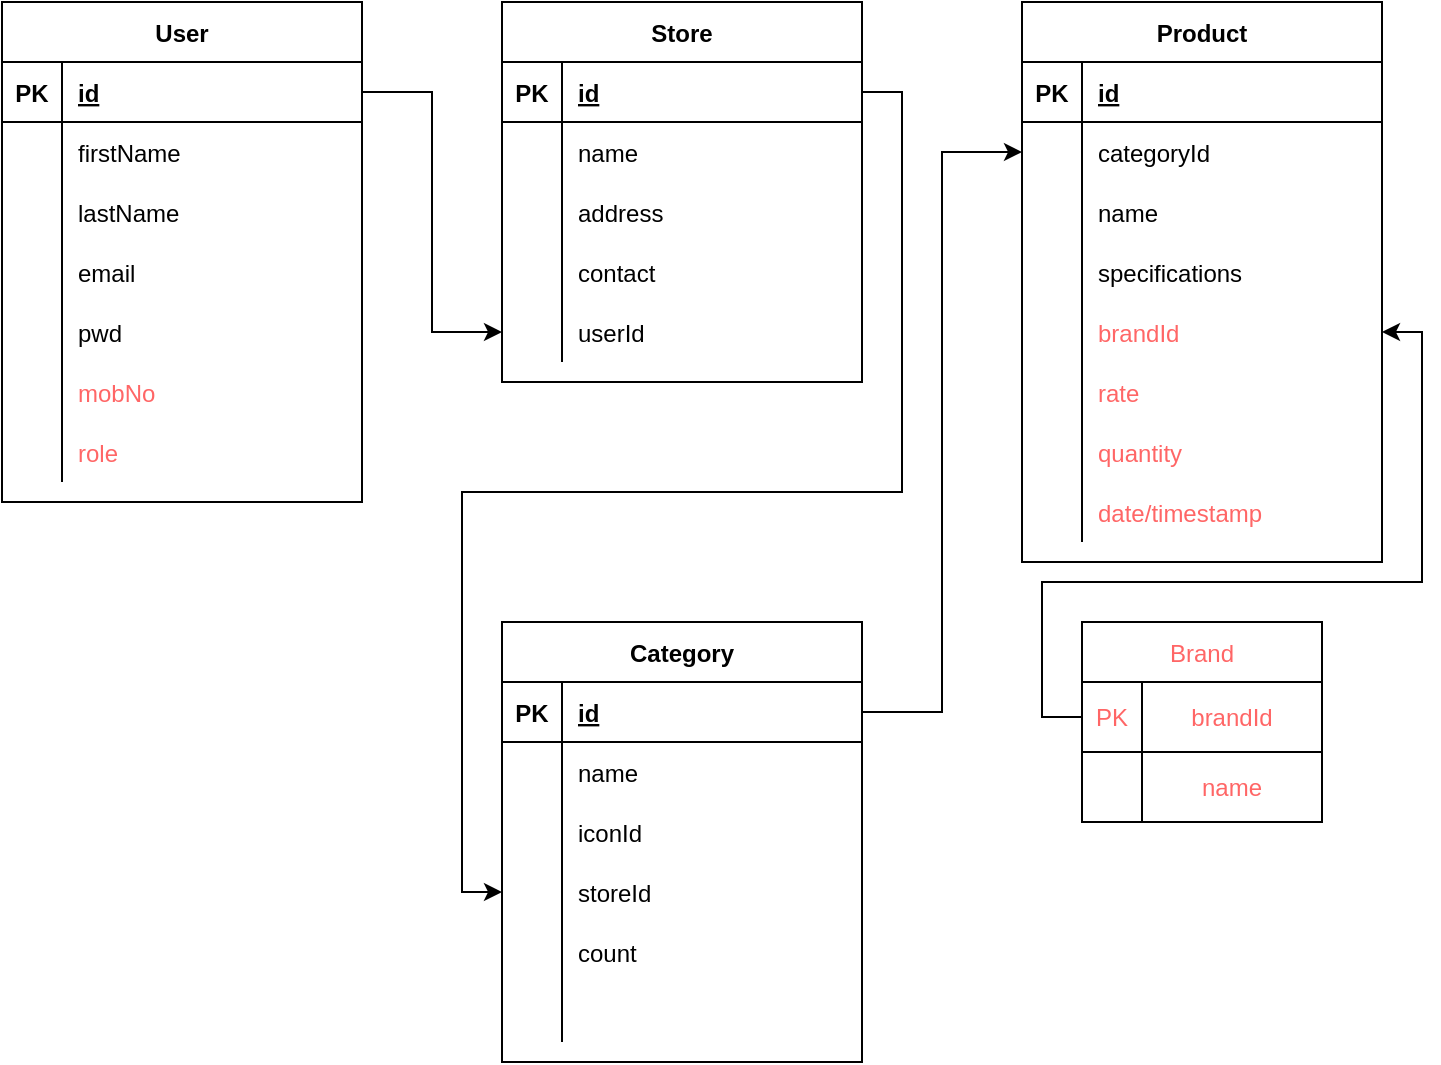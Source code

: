 <mxfile version="15.4.1" type="device"><diagram id="slK2lRSKRJRybrES-X00" name="Page-1"><mxGraphModel dx="1038" dy="579" grid="1" gridSize="10" guides="1" tooltips="1" connect="1" arrows="1" fold="1" page="1" pageScale="1" pageWidth="827" pageHeight="1169" math="0" shadow="0"><root><mxCell id="0"/><mxCell id="1" parent="0"/><mxCell id="KY6M5L05HOrWCKNVFHtZ-1" value="User" style="shape=table;startSize=30;container=1;collapsible=1;childLayout=tableLayout;fixedRows=1;rowLines=0;fontStyle=1;align=center;resizeLast=1;" parent="1" vertex="1"><mxGeometry x="60" y="40" width="180" height="250" as="geometry"/></mxCell><mxCell id="KY6M5L05HOrWCKNVFHtZ-2" value="" style="shape=partialRectangle;collapsible=0;dropTarget=0;pointerEvents=0;fillColor=none;top=0;left=0;bottom=1;right=0;points=[[0,0.5],[1,0.5]];portConstraint=eastwest;" parent="KY6M5L05HOrWCKNVFHtZ-1" vertex="1"><mxGeometry y="30" width="180" height="30" as="geometry"/></mxCell><mxCell id="KY6M5L05HOrWCKNVFHtZ-3" value="PK" style="shape=partialRectangle;connectable=0;fillColor=none;top=0;left=0;bottom=0;right=0;fontStyle=1;overflow=hidden;" parent="KY6M5L05HOrWCKNVFHtZ-2" vertex="1"><mxGeometry width="30" height="30" as="geometry"><mxRectangle width="30" height="30" as="alternateBounds"/></mxGeometry></mxCell><mxCell id="KY6M5L05HOrWCKNVFHtZ-4" value="id" style="shape=partialRectangle;connectable=0;fillColor=none;top=0;left=0;bottom=0;right=0;align=left;spacingLeft=6;fontStyle=5;overflow=hidden;" parent="KY6M5L05HOrWCKNVFHtZ-2" vertex="1"><mxGeometry x="30" width="150" height="30" as="geometry"><mxRectangle width="150" height="30" as="alternateBounds"/></mxGeometry></mxCell><mxCell id="KY6M5L05HOrWCKNVFHtZ-5" value="" style="shape=partialRectangle;collapsible=0;dropTarget=0;pointerEvents=0;fillColor=none;top=0;left=0;bottom=0;right=0;points=[[0,0.5],[1,0.5]];portConstraint=eastwest;" parent="KY6M5L05HOrWCKNVFHtZ-1" vertex="1"><mxGeometry y="60" width="180" height="30" as="geometry"/></mxCell><mxCell id="KY6M5L05HOrWCKNVFHtZ-6" value="" style="shape=partialRectangle;connectable=0;fillColor=none;top=0;left=0;bottom=0;right=0;editable=1;overflow=hidden;" parent="KY6M5L05HOrWCKNVFHtZ-5" vertex="1"><mxGeometry width="30" height="30" as="geometry"><mxRectangle width="30" height="30" as="alternateBounds"/></mxGeometry></mxCell><mxCell id="KY6M5L05HOrWCKNVFHtZ-7" value="firstName" style="shape=partialRectangle;connectable=0;fillColor=none;top=0;left=0;bottom=0;right=0;align=left;spacingLeft=6;overflow=hidden;" parent="KY6M5L05HOrWCKNVFHtZ-5" vertex="1"><mxGeometry x="30" width="150" height="30" as="geometry"><mxRectangle width="150" height="30" as="alternateBounds"/></mxGeometry></mxCell><mxCell id="KY6M5L05HOrWCKNVFHtZ-8" value="" style="shape=partialRectangle;collapsible=0;dropTarget=0;pointerEvents=0;fillColor=none;top=0;left=0;bottom=0;right=0;points=[[0,0.5],[1,0.5]];portConstraint=eastwest;" parent="KY6M5L05HOrWCKNVFHtZ-1" vertex="1"><mxGeometry y="90" width="180" height="30" as="geometry"/></mxCell><mxCell id="KY6M5L05HOrWCKNVFHtZ-9" value="" style="shape=partialRectangle;connectable=0;fillColor=none;top=0;left=0;bottom=0;right=0;editable=1;overflow=hidden;" parent="KY6M5L05HOrWCKNVFHtZ-8" vertex="1"><mxGeometry width="30" height="30" as="geometry"><mxRectangle width="30" height="30" as="alternateBounds"/></mxGeometry></mxCell><mxCell id="KY6M5L05HOrWCKNVFHtZ-10" value="lastName" style="shape=partialRectangle;connectable=0;fillColor=none;top=0;left=0;bottom=0;right=0;align=left;spacingLeft=6;overflow=hidden;" parent="KY6M5L05HOrWCKNVFHtZ-8" vertex="1"><mxGeometry x="30" width="150" height="30" as="geometry"><mxRectangle width="150" height="30" as="alternateBounds"/></mxGeometry></mxCell><mxCell id="KY6M5L05HOrWCKNVFHtZ-11" value="" style="shape=partialRectangle;collapsible=0;dropTarget=0;pointerEvents=0;fillColor=none;top=0;left=0;bottom=0;right=0;points=[[0,0.5],[1,0.5]];portConstraint=eastwest;" parent="KY6M5L05HOrWCKNVFHtZ-1" vertex="1"><mxGeometry y="120" width="180" height="30" as="geometry"/></mxCell><mxCell id="KY6M5L05HOrWCKNVFHtZ-12" value="" style="shape=partialRectangle;connectable=0;fillColor=none;top=0;left=0;bottom=0;right=0;editable=1;overflow=hidden;" parent="KY6M5L05HOrWCKNVFHtZ-11" vertex="1"><mxGeometry width="30" height="30" as="geometry"><mxRectangle width="30" height="30" as="alternateBounds"/></mxGeometry></mxCell><mxCell id="KY6M5L05HOrWCKNVFHtZ-13" value="email" style="shape=partialRectangle;connectable=0;fillColor=none;top=0;left=0;bottom=0;right=0;align=left;spacingLeft=6;overflow=hidden;" parent="KY6M5L05HOrWCKNVFHtZ-11" vertex="1"><mxGeometry x="30" width="150" height="30" as="geometry"><mxRectangle width="150" height="30" as="alternateBounds"/></mxGeometry></mxCell><mxCell id="KY6M5L05HOrWCKNVFHtZ-14" value="" style="shape=partialRectangle;collapsible=0;dropTarget=0;pointerEvents=0;fillColor=none;top=0;left=0;bottom=0;right=0;points=[[0,0.5],[1,0.5]];portConstraint=eastwest;" parent="KY6M5L05HOrWCKNVFHtZ-1" vertex="1"><mxGeometry y="150" width="180" height="30" as="geometry"/></mxCell><mxCell id="KY6M5L05HOrWCKNVFHtZ-15" value="" style="shape=partialRectangle;connectable=0;fillColor=none;top=0;left=0;bottom=0;right=0;editable=1;overflow=hidden;" parent="KY6M5L05HOrWCKNVFHtZ-14" vertex="1"><mxGeometry width="30" height="30" as="geometry"><mxRectangle width="30" height="30" as="alternateBounds"/></mxGeometry></mxCell><mxCell id="KY6M5L05HOrWCKNVFHtZ-16" value="pwd" style="shape=partialRectangle;connectable=0;fillColor=none;top=0;left=0;bottom=0;right=0;align=left;spacingLeft=6;overflow=hidden;" parent="KY6M5L05HOrWCKNVFHtZ-14" vertex="1"><mxGeometry x="30" width="150" height="30" as="geometry"><mxRectangle width="150" height="30" as="alternateBounds"/></mxGeometry></mxCell><mxCell id="Msh78xNABFMggErJ9Kcp-1" style="shape=partialRectangle;collapsible=0;dropTarget=0;pointerEvents=0;fillColor=none;top=0;left=0;bottom=0;right=0;points=[[0,0.5],[1,0.5]];portConstraint=eastwest;" vertex="1" parent="KY6M5L05HOrWCKNVFHtZ-1"><mxGeometry y="180" width="180" height="30" as="geometry"/></mxCell><mxCell id="Msh78xNABFMggErJ9Kcp-2" style="shape=partialRectangle;connectable=0;fillColor=none;top=0;left=0;bottom=0;right=0;editable=1;overflow=hidden;" vertex="1" parent="Msh78xNABFMggErJ9Kcp-1"><mxGeometry width="30" height="30" as="geometry"><mxRectangle width="30" height="30" as="alternateBounds"/></mxGeometry></mxCell><mxCell id="Msh78xNABFMggErJ9Kcp-3" value="mobNo" style="shape=partialRectangle;connectable=0;fillColor=none;top=0;left=0;bottom=0;right=0;align=left;spacingLeft=6;overflow=hidden;fontColor=#FF6666;" vertex="1" parent="Msh78xNABFMggErJ9Kcp-1"><mxGeometry x="30" width="150" height="30" as="geometry"><mxRectangle width="150" height="30" as="alternateBounds"/></mxGeometry></mxCell><mxCell id="Msh78xNABFMggErJ9Kcp-18" style="shape=partialRectangle;collapsible=0;dropTarget=0;pointerEvents=0;fillColor=none;top=0;left=0;bottom=0;right=0;points=[[0,0.5],[1,0.5]];portConstraint=eastwest;" vertex="1" parent="KY6M5L05HOrWCKNVFHtZ-1"><mxGeometry y="210" width="180" height="30" as="geometry"/></mxCell><mxCell id="Msh78xNABFMggErJ9Kcp-19" value="" style="shape=partialRectangle;connectable=0;fillColor=none;top=0;left=0;bottom=0;right=0;editable=1;overflow=hidden;" vertex="1" parent="Msh78xNABFMggErJ9Kcp-18"><mxGeometry width="30" height="30" as="geometry"><mxRectangle width="30" height="30" as="alternateBounds"/></mxGeometry></mxCell><mxCell id="Msh78xNABFMggErJ9Kcp-20" value="role" style="shape=partialRectangle;connectable=0;fillColor=none;top=0;left=0;bottom=0;right=0;align=left;spacingLeft=6;overflow=hidden;fontColor=#FF6666;" vertex="1" parent="Msh78xNABFMggErJ9Kcp-18"><mxGeometry x="30" width="150" height="30" as="geometry"><mxRectangle width="150" height="30" as="alternateBounds"/></mxGeometry></mxCell><mxCell id="KY6M5L05HOrWCKNVFHtZ-17" value="Store" style="shape=table;startSize=30;container=1;collapsible=1;childLayout=tableLayout;fixedRows=1;rowLines=0;fontStyle=1;align=center;resizeLast=1;" parent="1" vertex="1"><mxGeometry x="310" y="40" width="180" height="190" as="geometry"/></mxCell><mxCell id="KY6M5L05HOrWCKNVFHtZ-18" value="" style="shape=partialRectangle;collapsible=0;dropTarget=0;pointerEvents=0;fillColor=none;top=0;left=0;bottom=1;right=0;points=[[0,0.5],[1,0.5]];portConstraint=eastwest;" parent="KY6M5L05HOrWCKNVFHtZ-17" vertex="1"><mxGeometry y="30" width="180" height="30" as="geometry"/></mxCell><mxCell id="KY6M5L05HOrWCKNVFHtZ-19" value="PK" style="shape=partialRectangle;connectable=0;fillColor=none;top=0;left=0;bottom=0;right=0;fontStyle=1;overflow=hidden;" parent="KY6M5L05HOrWCKNVFHtZ-18" vertex="1"><mxGeometry width="30" height="30" as="geometry"/></mxCell><mxCell id="KY6M5L05HOrWCKNVFHtZ-20" value="id" style="shape=partialRectangle;connectable=0;fillColor=none;top=0;left=0;bottom=0;right=0;align=left;spacingLeft=6;fontStyle=5;overflow=hidden;" parent="KY6M5L05HOrWCKNVFHtZ-18" vertex="1"><mxGeometry x="30" width="150" height="30" as="geometry"/></mxCell><mxCell id="KY6M5L05HOrWCKNVFHtZ-21" value="" style="shape=partialRectangle;collapsible=0;dropTarget=0;pointerEvents=0;fillColor=none;top=0;left=0;bottom=0;right=0;points=[[0,0.5],[1,0.5]];portConstraint=eastwest;" parent="KY6M5L05HOrWCKNVFHtZ-17" vertex="1"><mxGeometry y="60" width="180" height="30" as="geometry"/></mxCell><mxCell id="KY6M5L05HOrWCKNVFHtZ-22" value="" style="shape=partialRectangle;connectable=0;fillColor=none;top=0;left=0;bottom=0;right=0;editable=1;overflow=hidden;" parent="KY6M5L05HOrWCKNVFHtZ-21" vertex="1"><mxGeometry width="30" height="30" as="geometry"/></mxCell><mxCell id="KY6M5L05HOrWCKNVFHtZ-23" value="name" style="shape=partialRectangle;connectable=0;fillColor=none;top=0;left=0;bottom=0;right=0;align=left;spacingLeft=6;overflow=hidden;" parent="KY6M5L05HOrWCKNVFHtZ-21" vertex="1"><mxGeometry x="30" width="150" height="30" as="geometry"/></mxCell><mxCell id="KY6M5L05HOrWCKNVFHtZ-24" value="" style="shape=partialRectangle;collapsible=0;dropTarget=0;pointerEvents=0;fillColor=none;top=0;left=0;bottom=0;right=0;points=[[0,0.5],[1,0.5]];portConstraint=eastwest;" parent="KY6M5L05HOrWCKNVFHtZ-17" vertex="1"><mxGeometry y="90" width="180" height="30" as="geometry"/></mxCell><mxCell id="KY6M5L05HOrWCKNVFHtZ-25" value="" style="shape=partialRectangle;connectable=0;fillColor=none;top=0;left=0;bottom=0;right=0;editable=1;overflow=hidden;" parent="KY6M5L05HOrWCKNVFHtZ-24" vertex="1"><mxGeometry width="30" height="30" as="geometry"/></mxCell><mxCell id="KY6M5L05HOrWCKNVFHtZ-26" value="address" style="shape=partialRectangle;connectable=0;fillColor=none;top=0;left=0;bottom=0;right=0;align=left;spacingLeft=6;overflow=hidden;" parent="KY6M5L05HOrWCKNVFHtZ-24" vertex="1"><mxGeometry x="30" width="150" height="30" as="geometry"/></mxCell><mxCell id="KY6M5L05HOrWCKNVFHtZ-27" value="" style="shape=partialRectangle;collapsible=0;dropTarget=0;pointerEvents=0;fillColor=none;top=0;left=0;bottom=0;right=0;points=[[0,0.5],[1,0.5]];portConstraint=eastwest;" parent="KY6M5L05HOrWCKNVFHtZ-17" vertex="1"><mxGeometry y="120" width="180" height="30" as="geometry"/></mxCell><mxCell id="KY6M5L05HOrWCKNVFHtZ-28" value="" style="shape=partialRectangle;connectable=0;fillColor=none;top=0;left=0;bottom=0;right=0;editable=1;overflow=hidden;" parent="KY6M5L05HOrWCKNVFHtZ-27" vertex="1"><mxGeometry width="30" height="30" as="geometry"/></mxCell><mxCell id="KY6M5L05HOrWCKNVFHtZ-29" value="contact" style="shape=partialRectangle;connectable=0;fillColor=none;top=0;left=0;bottom=0;right=0;align=left;spacingLeft=6;overflow=hidden;" parent="KY6M5L05HOrWCKNVFHtZ-27" vertex="1"><mxGeometry x="30" width="150" height="30" as="geometry"/></mxCell><mxCell id="KY6M5L05HOrWCKNVFHtZ-30" value="" style="shape=partialRectangle;collapsible=0;dropTarget=0;pointerEvents=0;fillColor=none;top=0;left=0;bottom=0;right=0;points=[[0,0.5],[1,0.5]];portConstraint=eastwest;" parent="KY6M5L05HOrWCKNVFHtZ-17" vertex="1"><mxGeometry y="150" width="180" height="30" as="geometry"/></mxCell><mxCell id="KY6M5L05HOrWCKNVFHtZ-31" value="" style="shape=partialRectangle;connectable=0;fillColor=none;top=0;left=0;bottom=0;right=0;editable=1;overflow=hidden;" parent="KY6M5L05HOrWCKNVFHtZ-30" vertex="1"><mxGeometry width="30" height="30" as="geometry"/></mxCell><mxCell id="KY6M5L05HOrWCKNVFHtZ-32" value="userId" style="shape=partialRectangle;connectable=0;fillColor=none;top=0;left=0;bottom=0;right=0;align=left;spacingLeft=6;overflow=hidden;" parent="KY6M5L05HOrWCKNVFHtZ-30" vertex="1"><mxGeometry x="30" width="150" height="30" as="geometry"/></mxCell><mxCell id="KY6M5L05HOrWCKNVFHtZ-33" style="edgeStyle=orthogonalEdgeStyle;rounded=0;orthogonalLoop=1;jettySize=auto;html=1;exitX=1;exitY=0.5;exitDx=0;exitDy=0;entryX=0;entryY=0.5;entryDx=0;entryDy=0;" parent="1" source="KY6M5L05HOrWCKNVFHtZ-2" target="KY6M5L05HOrWCKNVFHtZ-30" edge="1"><mxGeometry relative="1" as="geometry"/></mxCell><mxCell id="KY6M5L05HOrWCKNVFHtZ-34" value="Product" style="shape=table;startSize=30;container=1;collapsible=1;childLayout=tableLayout;fixedRows=1;rowLines=0;fontStyle=1;align=center;resizeLast=1;" parent="1" vertex="1"><mxGeometry x="570" y="40" width="180" height="280" as="geometry"/></mxCell><mxCell id="KY6M5L05HOrWCKNVFHtZ-35" value="" style="shape=partialRectangle;collapsible=0;dropTarget=0;pointerEvents=0;fillColor=none;top=0;left=0;bottom=1;right=0;points=[[0,0.5],[1,0.5]];portConstraint=eastwest;" parent="KY6M5L05HOrWCKNVFHtZ-34" vertex="1"><mxGeometry y="30" width="180" height="30" as="geometry"/></mxCell><mxCell id="KY6M5L05HOrWCKNVFHtZ-36" value="PK" style="shape=partialRectangle;connectable=0;fillColor=none;top=0;left=0;bottom=0;right=0;fontStyle=1;overflow=hidden;" parent="KY6M5L05HOrWCKNVFHtZ-35" vertex="1"><mxGeometry width="30" height="30" as="geometry"><mxRectangle width="30" height="30" as="alternateBounds"/></mxGeometry></mxCell><mxCell id="KY6M5L05HOrWCKNVFHtZ-37" value="id" style="shape=partialRectangle;connectable=0;fillColor=none;top=0;left=0;bottom=0;right=0;align=left;spacingLeft=6;fontStyle=5;overflow=hidden;" parent="KY6M5L05HOrWCKNVFHtZ-35" vertex="1"><mxGeometry x="30" width="150" height="30" as="geometry"><mxRectangle width="150" height="30" as="alternateBounds"/></mxGeometry></mxCell><mxCell id="KY6M5L05HOrWCKNVFHtZ-38" value="" style="shape=partialRectangle;collapsible=0;dropTarget=0;pointerEvents=0;fillColor=none;top=0;left=0;bottom=0;right=0;points=[[0,0.5],[1,0.5]];portConstraint=eastwest;" parent="KY6M5L05HOrWCKNVFHtZ-34" vertex="1"><mxGeometry y="60" width="180" height="30" as="geometry"/></mxCell><mxCell id="KY6M5L05HOrWCKNVFHtZ-39" value="" style="shape=partialRectangle;connectable=0;fillColor=none;top=0;left=0;bottom=0;right=0;editable=1;overflow=hidden;" parent="KY6M5L05HOrWCKNVFHtZ-38" vertex="1"><mxGeometry width="30" height="30" as="geometry"><mxRectangle width="30" height="30" as="alternateBounds"/></mxGeometry></mxCell><mxCell id="KY6M5L05HOrWCKNVFHtZ-40" value="categoryId" style="shape=partialRectangle;connectable=0;fillColor=none;top=0;left=0;bottom=0;right=0;align=left;spacingLeft=6;overflow=hidden;" parent="KY6M5L05HOrWCKNVFHtZ-38" vertex="1"><mxGeometry x="30" width="150" height="30" as="geometry"><mxRectangle width="150" height="30" as="alternateBounds"/></mxGeometry></mxCell><mxCell id="KY6M5L05HOrWCKNVFHtZ-41" value="" style="shape=partialRectangle;collapsible=0;dropTarget=0;pointerEvents=0;fillColor=none;top=0;left=0;bottom=0;right=0;points=[[0,0.5],[1,0.5]];portConstraint=eastwest;" parent="KY6M5L05HOrWCKNVFHtZ-34" vertex="1"><mxGeometry y="90" width="180" height="30" as="geometry"/></mxCell><mxCell id="KY6M5L05HOrWCKNVFHtZ-42" value="" style="shape=partialRectangle;connectable=0;fillColor=none;top=0;left=0;bottom=0;right=0;editable=1;overflow=hidden;" parent="KY6M5L05HOrWCKNVFHtZ-41" vertex="1"><mxGeometry width="30" height="30" as="geometry"><mxRectangle width="30" height="30" as="alternateBounds"/></mxGeometry></mxCell><mxCell id="KY6M5L05HOrWCKNVFHtZ-43" value="name" style="shape=partialRectangle;connectable=0;fillColor=none;top=0;left=0;bottom=0;right=0;align=left;spacingLeft=6;overflow=hidden;" parent="KY6M5L05HOrWCKNVFHtZ-41" vertex="1"><mxGeometry x="30" width="150" height="30" as="geometry"><mxRectangle width="150" height="30" as="alternateBounds"/></mxGeometry></mxCell><mxCell id="KY6M5L05HOrWCKNVFHtZ-44" value="" style="shape=partialRectangle;collapsible=0;dropTarget=0;pointerEvents=0;fillColor=none;top=0;left=0;bottom=0;right=0;points=[[0,0.5],[1,0.5]];portConstraint=eastwest;" parent="KY6M5L05HOrWCKNVFHtZ-34" vertex="1"><mxGeometry y="120" width="180" height="30" as="geometry"/></mxCell><mxCell id="KY6M5L05HOrWCKNVFHtZ-45" value="" style="shape=partialRectangle;connectable=0;fillColor=none;top=0;left=0;bottom=0;right=0;editable=1;overflow=hidden;" parent="KY6M5L05HOrWCKNVFHtZ-44" vertex="1"><mxGeometry width="30" height="30" as="geometry"><mxRectangle width="30" height="30" as="alternateBounds"/></mxGeometry></mxCell><mxCell id="KY6M5L05HOrWCKNVFHtZ-46" value="specifications" style="shape=partialRectangle;connectable=0;fillColor=none;top=0;left=0;bottom=0;right=0;align=left;spacingLeft=6;overflow=hidden;" parent="KY6M5L05HOrWCKNVFHtZ-44" vertex="1"><mxGeometry x="30" width="150" height="30" as="geometry"><mxRectangle width="150" height="30" as="alternateBounds"/></mxGeometry></mxCell><mxCell id="Msh78xNABFMggErJ9Kcp-4" style="shape=partialRectangle;collapsible=0;dropTarget=0;pointerEvents=0;fillColor=none;top=0;left=0;bottom=0;right=0;points=[[0,0.5],[1,0.5]];portConstraint=eastwest;" vertex="1" parent="KY6M5L05HOrWCKNVFHtZ-34"><mxGeometry y="150" width="180" height="30" as="geometry"/></mxCell><mxCell id="Msh78xNABFMggErJ9Kcp-5" style="shape=partialRectangle;connectable=0;fillColor=none;top=0;left=0;bottom=0;right=0;editable=1;overflow=hidden;" vertex="1" parent="Msh78xNABFMggErJ9Kcp-4"><mxGeometry width="30" height="30" as="geometry"><mxRectangle width="30" height="30" as="alternateBounds"/></mxGeometry></mxCell><mxCell id="Msh78xNABFMggErJ9Kcp-6" value="brandId" style="shape=partialRectangle;connectable=0;fillColor=none;top=0;left=0;bottom=0;right=0;align=left;spacingLeft=6;overflow=hidden;fontColor=#FF6666;" vertex="1" parent="Msh78xNABFMggErJ9Kcp-4"><mxGeometry x="30" width="150" height="30" as="geometry"><mxRectangle width="150" height="30" as="alternateBounds"/></mxGeometry></mxCell><mxCell id="Msh78xNABFMggErJ9Kcp-7" style="shape=partialRectangle;collapsible=0;dropTarget=0;pointerEvents=0;fillColor=none;top=0;left=0;bottom=0;right=0;points=[[0,0.5],[1,0.5]];portConstraint=eastwest;" vertex="1" parent="KY6M5L05HOrWCKNVFHtZ-34"><mxGeometry y="180" width="180" height="30" as="geometry"/></mxCell><mxCell id="Msh78xNABFMggErJ9Kcp-8" style="shape=partialRectangle;connectable=0;fillColor=none;top=0;left=0;bottom=0;right=0;editable=1;overflow=hidden;" vertex="1" parent="Msh78xNABFMggErJ9Kcp-7"><mxGeometry width="30" height="30" as="geometry"><mxRectangle width="30" height="30" as="alternateBounds"/></mxGeometry></mxCell><mxCell id="Msh78xNABFMggErJ9Kcp-9" value="rate" style="shape=partialRectangle;connectable=0;fillColor=none;top=0;left=0;bottom=0;right=0;align=left;spacingLeft=6;overflow=hidden;fontColor=#FF6666;" vertex="1" parent="Msh78xNABFMggErJ9Kcp-7"><mxGeometry x="30" width="150" height="30" as="geometry"><mxRectangle width="150" height="30" as="alternateBounds"/></mxGeometry></mxCell><mxCell id="Msh78xNABFMggErJ9Kcp-10" style="shape=partialRectangle;collapsible=0;dropTarget=0;pointerEvents=0;fillColor=none;top=0;left=0;bottom=0;right=0;points=[[0,0.5],[1,0.5]];portConstraint=eastwest;" vertex="1" parent="KY6M5L05HOrWCKNVFHtZ-34"><mxGeometry y="210" width="180" height="30" as="geometry"/></mxCell><mxCell id="Msh78xNABFMggErJ9Kcp-11" style="shape=partialRectangle;connectable=0;fillColor=none;top=0;left=0;bottom=0;right=0;editable=1;overflow=hidden;" vertex="1" parent="Msh78xNABFMggErJ9Kcp-10"><mxGeometry width="30" height="30" as="geometry"><mxRectangle width="30" height="30" as="alternateBounds"/></mxGeometry></mxCell><mxCell id="Msh78xNABFMggErJ9Kcp-12" value="quantity" style="shape=partialRectangle;connectable=0;fillColor=none;top=0;left=0;bottom=0;right=0;align=left;spacingLeft=6;overflow=hidden;fontColor=#FF6666;" vertex="1" parent="Msh78xNABFMggErJ9Kcp-10"><mxGeometry x="30" width="150" height="30" as="geometry"><mxRectangle width="150" height="30" as="alternateBounds"/></mxGeometry></mxCell><mxCell id="Msh78xNABFMggErJ9Kcp-13" style="shape=partialRectangle;collapsible=0;dropTarget=0;pointerEvents=0;fillColor=none;top=0;left=0;bottom=0;right=0;points=[[0,0.5],[1,0.5]];portConstraint=eastwest;" vertex="1" parent="KY6M5L05HOrWCKNVFHtZ-34"><mxGeometry y="240" width="180" height="30" as="geometry"/></mxCell><mxCell id="Msh78xNABFMggErJ9Kcp-14" style="shape=partialRectangle;connectable=0;fillColor=none;top=0;left=0;bottom=0;right=0;editable=1;overflow=hidden;" vertex="1" parent="Msh78xNABFMggErJ9Kcp-13"><mxGeometry width="30" height="30" as="geometry"><mxRectangle width="30" height="30" as="alternateBounds"/></mxGeometry></mxCell><mxCell id="Msh78xNABFMggErJ9Kcp-15" value="date/timestamp" style="shape=partialRectangle;connectable=0;fillColor=none;top=0;left=0;bottom=0;right=0;align=left;spacingLeft=6;overflow=hidden;fontColor=#FF6666;" vertex="1" parent="Msh78xNABFMggErJ9Kcp-13"><mxGeometry x="30" width="150" height="30" as="geometry"><mxRectangle width="150" height="30" as="alternateBounds"/></mxGeometry></mxCell><mxCell id="KY6M5L05HOrWCKNVFHtZ-47" value="Category" style="shape=table;startSize=30;container=1;collapsible=1;childLayout=tableLayout;fixedRows=1;rowLines=0;fontStyle=1;align=center;resizeLast=1;" parent="1" vertex="1"><mxGeometry x="310" y="350" width="180" height="220" as="geometry"/></mxCell><mxCell id="KY6M5L05HOrWCKNVFHtZ-48" value="" style="shape=partialRectangle;collapsible=0;dropTarget=0;pointerEvents=0;fillColor=none;top=0;left=0;bottom=1;right=0;points=[[0,0.5],[1,0.5]];portConstraint=eastwest;" parent="KY6M5L05HOrWCKNVFHtZ-47" vertex="1"><mxGeometry y="30" width="180" height="30" as="geometry"/></mxCell><mxCell id="KY6M5L05HOrWCKNVFHtZ-49" value="PK" style="shape=partialRectangle;connectable=0;fillColor=none;top=0;left=0;bottom=0;right=0;fontStyle=1;overflow=hidden;" parent="KY6M5L05HOrWCKNVFHtZ-48" vertex="1"><mxGeometry width="30" height="30" as="geometry"/></mxCell><mxCell id="KY6M5L05HOrWCKNVFHtZ-50" value="id" style="shape=partialRectangle;connectable=0;fillColor=none;top=0;left=0;bottom=0;right=0;align=left;spacingLeft=6;fontStyle=5;overflow=hidden;" parent="KY6M5L05HOrWCKNVFHtZ-48" vertex="1"><mxGeometry x="30" width="150" height="30" as="geometry"/></mxCell><mxCell id="KY6M5L05HOrWCKNVFHtZ-51" value="" style="shape=partialRectangle;collapsible=0;dropTarget=0;pointerEvents=0;fillColor=none;top=0;left=0;bottom=0;right=0;points=[[0,0.5],[1,0.5]];portConstraint=eastwest;" parent="KY6M5L05HOrWCKNVFHtZ-47" vertex="1"><mxGeometry y="60" width="180" height="30" as="geometry"/></mxCell><mxCell id="KY6M5L05HOrWCKNVFHtZ-52" value="" style="shape=partialRectangle;connectable=0;fillColor=none;top=0;left=0;bottom=0;right=0;editable=1;overflow=hidden;" parent="KY6M5L05HOrWCKNVFHtZ-51" vertex="1"><mxGeometry width="30" height="30" as="geometry"/></mxCell><mxCell id="KY6M5L05HOrWCKNVFHtZ-53" value="name" style="shape=partialRectangle;connectable=0;fillColor=none;top=0;left=0;bottom=0;right=0;align=left;spacingLeft=6;overflow=hidden;" parent="KY6M5L05HOrWCKNVFHtZ-51" vertex="1"><mxGeometry x="30" width="150" height="30" as="geometry"/></mxCell><mxCell id="KY6M5L05HOrWCKNVFHtZ-54" value="" style="shape=partialRectangle;collapsible=0;dropTarget=0;pointerEvents=0;fillColor=none;top=0;left=0;bottom=0;right=0;points=[[0,0.5],[1,0.5]];portConstraint=eastwest;" parent="KY6M5L05HOrWCKNVFHtZ-47" vertex="1"><mxGeometry y="90" width="180" height="30" as="geometry"/></mxCell><mxCell id="KY6M5L05HOrWCKNVFHtZ-55" value="" style="shape=partialRectangle;connectable=0;fillColor=none;top=0;left=0;bottom=0;right=0;editable=1;overflow=hidden;" parent="KY6M5L05HOrWCKNVFHtZ-54" vertex="1"><mxGeometry width="30" height="30" as="geometry"/></mxCell><mxCell id="KY6M5L05HOrWCKNVFHtZ-56" value="iconId" style="shape=partialRectangle;connectable=0;fillColor=none;top=0;left=0;bottom=0;right=0;align=left;spacingLeft=6;overflow=hidden;" parent="KY6M5L05HOrWCKNVFHtZ-54" vertex="1"><mxGeometry x="30" width="150" height="30" as="geometry"/></mxCell><mxCell id="KY6M5L05HOrWCKNVFHtZ-57" value="" style="shape=partialRectangle;collapsible=0;dropTarget=0;pointerEvents=0;fillColor=none;top=0;left=0;bottom=0;right=0;points=[[0,0.5],[1,0.5]];portConstraint=eastwest;" parent="KY6M5L05HOrWCKNVFHtZ-47" vertex="1"><mxGeometry y="120" width="180" height="30" as="geometry"/></mxCell><mxCell id="KY6M5L05HOrWCKNVFHtZ-58" value="" style="shape=partialRectangle;connectable=0;fillColor=none;top=0;left=0;bottom=0;right=0;editable=1;overflow=hidden;" parent="KY6M5L05HOrWCKNVFHtZ-57" vertex="1"><mxGeometry width="30" height="30" as="geometry"/></mxCell><mxCell id="KY6M5L05HOrWCKNVFHtZ-59" value="storeId" style="shape=partialRectangle;connectable=0;fillColor=none;top=0;left=0;bottom=0;right=0;align=left;spacingLeft=6;overflow=hidden;" parent="KY6M5L05HOrWCKNVFHtZ-57" vertex="1"><mxGeometry x="30" width="150" height="30" as="geometry"/></mxCell><mxCell id="LUp8MjAdL5QNHDVR-sJr-1" value="" style="shape=partialRectangle;collapsible=0;dropTarget=0;pointerEvents=0;fillColor=none;top=0;left=0;bottom=0;right=0;points=[[0,0.5],[1,0.5]];portConstraint=eastwest;" parent="KY6M5L05HOrWCKNVFHtZ-47" vertex="1"><mxGeometry y="150" width="180" height="30" as="geometry"/></mxCell><mxCell id="LUp8MjAdL5QNHDVR-sJr-2" value="" style="shape=partialRectangle;connectable=0;fillColor=none;top=0;left=0;bottom=0;right=0;editable=1;overflow=hidden;" parent="LUp8MjAdL5QNHDVR-sJr-1" vertex="1"><mxGeometry width="30" height="30" as="geometry"/></mxCell><mxCell id="LUp8MjAdL5QNHDVR-sJr-3" value="count" style="shape=partialRectangle;connectable=0;fillColor=none;top=0;left=0;bottom=0;right=0;align=left;spacingLeft=6;overflow=hidden;" parent="LUp8MjAdL5QNHDVR-sJr-1" vertex="1"><mxGeometry x="30" width="150" height="30" as="geometry"/></mxCell><mxCell id="LUp8MjAdL5QNHDVR-sJr-4" value="" style="shape=partialRectangle;collapsible=0;dropTarget=0;pointerEvents=0;fillColor=none;top=0;left=0;bottom=0;right=0;points=[[0,0.5],[1,0.5]];portConstraint=eastwest;" parent="KY6M5L05HOrWCKNVFHtZ-47" vertex="1"><mxGeometry y="180" width="180" height="30" as="geometry"/></mxCell><mxCell id="LUp8MjAdL5QNHDVR-sJr-5" value="" style="shape=partialRectangle;connectable=0;fillColor=none;top=0;left=0;bottom=0;right=0;editable=1;overflow=hidden;" parent="LUp8MjAdL5QNHDVR-sJr-4" vertex="1"><mxGeometry width="30" height="30" as="geometry"/></mxCell><mxCell id="LUp8MjAdL5QNHDVR-sJr-6" value="" style="shape=partialRectangle;connectable=0;fillColor=none;top=0;left=0;bottom=0;right=0;align=left;spacingLeft=6;overflow=hidden;" parent="LUp8MjAdL5QNHDVR-sJr-4" vertex="1"><mxGeometry x="30" width="150" height="30" as="geometry"/></mxCell><mxCell id="KY6M5L05HOrWCKNVFHtZ-60" style="edgeStyle=orthogonalEdgeStyle;rounded=0;orthogonalLoop=1;jettySize=auto;html=1;exitX=1;exitY=0.5;exitDx=0;exitDy=0;" parent="1" source="KY6M5L05HOrWCKNVFHtZ-48" target="KY6M5L05HOrWCKNVFHtZ-38" edge="1"><mxGeometry relative="1" as="geometry"/></mxCell><mxCell id="KY6M5L05HOrWCKNVFHtZ-61" style="edgeStyle=orthogonalEdgeStyle;rounded=0;orthogonalLoop=1;jettySize=auto;html=1;exitX=1;exitY=0.5;exitDx=0;exitDy=0;entryX=0;entryY=0.5;entryDx=0;entryDy=0;" parent="1" source="KY6M5L05HOrWCKNVFHtZ-18" target="KY6M5L05HOrWCKNVFHtZ-57" edge="1"><mxGeometry relative="1" as="geometry"/></mxCell><mxCell id="Msh78xNABFMggErJ9Kcp-21" value="Brand" style="shape=table;startSize=30;container=1;collapsible=0;childLayout=tableLayout;fontColor=#FF6666;" vertex="1" parent="1"><mxGeometry x="600" y="350" width="120" height="100" as="geometry"/></mxCell><mxCell id="Msh78xNABFMggErJ9Kcp-22" value="" style="shape=partialRectangle;collapsible=0;dropTarget=0;pointerEvents=0;fillColor=none;top=0;left=0;bottom=0;right=0;points=[[0,0.5],[1,0.5]];portConstraint=eastwest;fontColor=#FF6666;" vertex="1" parent="Msh78xNABFMggErJ9Kcp-21"><mxGeometry y="30" width="120" height="35" as="geometry"/></mxCell><mxCell id="Msh78xNABFMggErJ9Kcp-23" value="PK" style="shape=partialRectangle;html=1;whiteSpace=wrap;connectable=0;overflow=hidden;fillColor=none;top=0;left=0;bottom=0;right=0;pointerEvents=1;fontColor=#FF6666;" vertex="1" parent="Msh78xNABFMggErJ9Kcp-22"><mxGeometry width="30" height="35" as="geometry"><mxRectangle width="30" height="35" as="alternateBounds"/></mxGeometry></mxCell><mxCell id="Msh78xNABFMggErJ9Kcp-24" value="brandId" style="shape=partialRectangle;html=1;whiteSpace=wrap;connectable=0;overflow=hidden;fillColor=none;top=0;left=0;bottom=0;right=0;pointerEvents=1;fontColor=#FF6666;" vertex="1" parent="Msh78xNABFMggErJ9Kcp-22"><mxGeometry x="30" width="90" height="35" as="geometry"><mxRectangle width="90" height="35" as="alternateBounds"/></mxGeometry></mxCell><mxCell id="Msh78xNABFMggErJ9Kcp-25" value="" style="shape=partialRectangle;collapsible=0;dropTarget=0;pointerEvents=0;fillColor=none;top=0;left=0;bottom=0;right=0;points=[[0,0.5],[1,0.5]];portConstraint=eastwest;fontColor=#FF6666;" vertex="1" parent="Msh78xNABFMggErJ9Kcp-21"><mxGeometry y="65" width="120" height="35" as="geometry"/></mxCell><mxCell id="Msh78xNABFMggErJ9Kcp-26" value="" style="shape=partialRectangle;html=1;whiteSpace=wrap;connectable=0;overflow=hidden;fillColor=none;top=0;left=0;bottom=0;right=0;pointerEvents=1;fontColor=#FF6666;" vertex="1" parent="Msh78xNABFMggErJ9Kcp-25"><mxGeometry width="30" height="35" as="geometry"><mxRectangle width="30" height="35" as="alternateBounds"/></mxGeometry></mxCell><mxCell id="Msh78xNABFMggErJ9Kcp-27" value="name" style="shape=partialRectangle;html=1;whiteSpace=wrap;connectable=0;overflow=hidden;fillColor=none;top=0;left=0;bottom=0;right=0;pointerEvents=1;fontColor=#FF6666;strokeColor=default;" vertex="1" parent="Msh78xNABFMggErJ9Kcp-25"><mxGeometry x="30" width="90" height="35" as="geometry"><mxRectangle width="90" height="35" as="alternateBounds"/></mxGeometry></mxCell><mxCell id="Msh78xNABFMggErJ9Kcp-40" style="edgeStyle=orthogonalEdgeStyle;rounded=0;orthogonalLoop=1;jettySize=auto;html=1;fontColor=#FF6666;entryX=1;entryY=0.5;entryDx=0;entryDy=0;" edge="1" parent="1" source="Msh78xNABFMggErJ9Kcp-22" target="Msh78xNABFMggErJ9Kcp-4"><mxGeometry relative="1" as="geometry"><mxPoint x="790" y="210" as="targetPoint"/><Array as="points"><mxPoint x="580" y="398"/><mxPoint x="580" y="330"/><mxPoint x="770" y="330"/><mxPoint x="770" y="205"/></Array></mxGeometry></mxCell></root></mxGraphModel></diagram></mxfile>